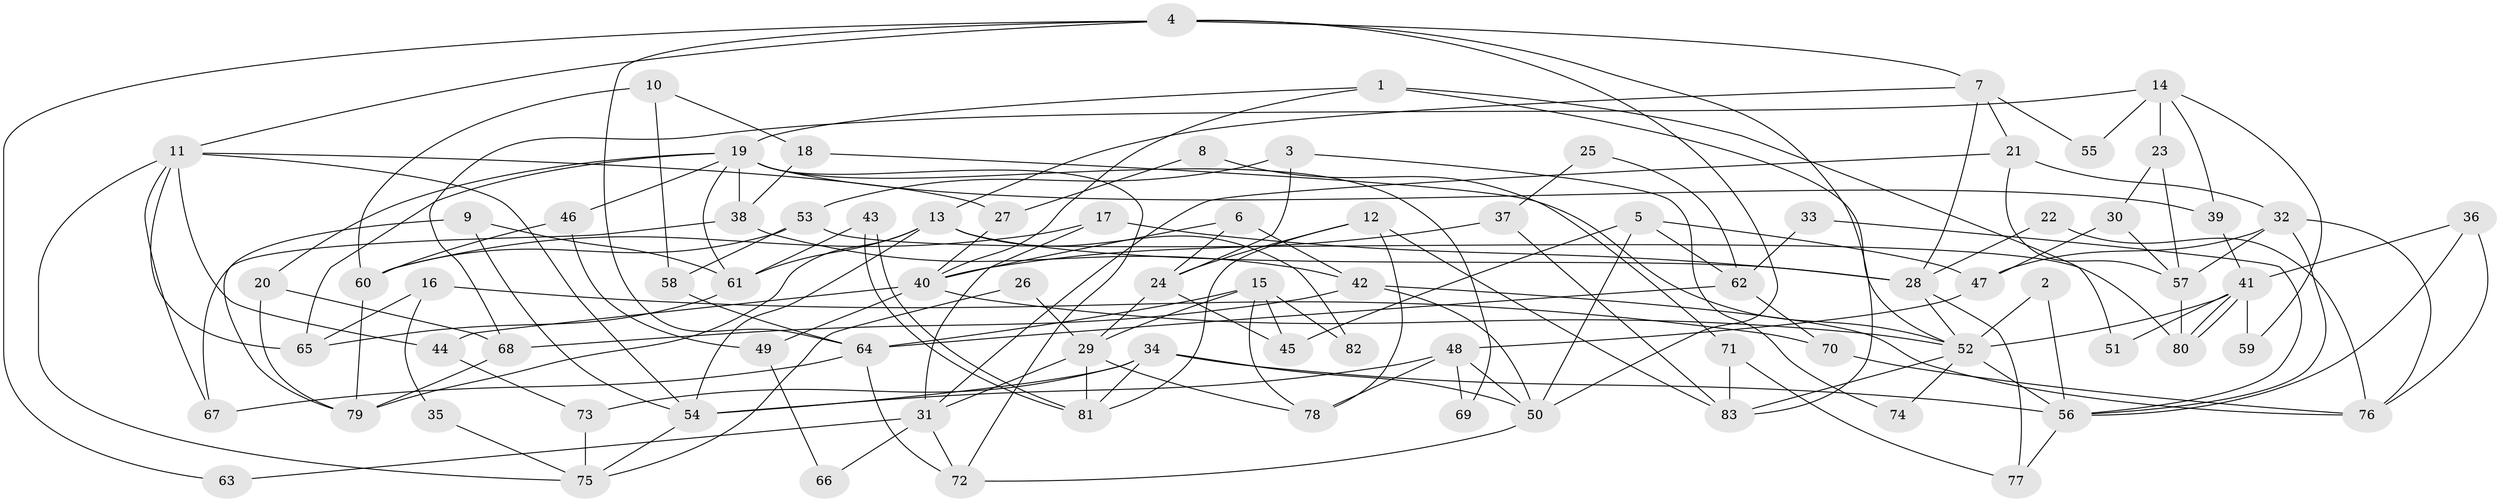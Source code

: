 // Generated by graph-tools (version 1.1) at 2025/02/03/09/25 03:02:01]
// undirected, 83 vertices, 166 edges
graph export_dot {
graph [start="1"]
  node [color=gray90,style=filled];
  1;
  2;
  3;
  4;
  5;
  6;
  7;
  8;
  9;
  10;
  11;
  12;
  13;
  14;
  15;
  16;
  17;
  18;
  19;
  20;
  21;
  22;
  23;
  24;
  25;
  26;
  27;
  28;
  29;
  30;
  31;
  32;
  33;
  34;
  35;
  36;
  37;
  38;
  39;
  40;
  41;
  42;
  43;
  44;
  45;
  46;
  47;
  48;
  49;
  50;
  51;
  52;
  53;
  54;
  55;
  56;
  57;
  58;
  59;
  60;
  61;
  62;
  63;
  64;
  65;
  66;
  67;
  68;
  69;
  70;
  71;
  72;
  73;
  74;
  75;
  76;
  77;
  78;
  79;
  80;
  81;
  82;
  83;
  1 -- 40;
  1 -- 52;
  1 -- 19;
  1 -- 51;
  2 -- 56;
  2 -- 52;
  3 -- 53;
  3 -- 24;
  3 -- 74;
  4 -- 83;
  4 -- 11;
  4 -- 7;
  4 -- 50;
  4 -- 63;
  4 -- 64;
  5 -- 47;
  5 -- 50;
  5 -- 45;
  5 -- 62;
  6 -- 24;
  6 -- 42;
  6 -- 40;
  7 -- 28;
  7 -- 13;
  7 -- 21;
  7 -- 55;
  8 -- 27;
  8 -- 71;
  9 -- 79;
  9 -- 54;
  9 -- 61;
  10 -- 58;
  10 -- 60;
  10 -- 18;
  11 -- 67;
  11 -- 65;
  11 -- 27;
  11 -- 44;
  11 -- 54;
  11 -- 75;
  12 -- 24;
  12 -- 81;
  12 -- 78;
  12 -- 83;
  13 -- 61;
  13 -- 28;
  13 -- 54;
  13 -- 79;
  13 -- 82;
  14 -- 39;
  14 -- 68;
  14 -- 23;
  14 -- 55;
  14 -- 59;
  15 -- 64;
  15 -- 78;
  15 -- 29;
  15 -- 45;
  15 -- 82;
  16 -- 70;
  16 -- 65;
  16 -- 35;
  17 -- 28;
  17 -- 31;
  17 -- 60;
  18 -- 38;
  18 -- 52;
  19 -- 72;
  19 -- 20;
  19 -- 38;
  19 -- 39;
  19 -- 46;
  19 -- 61;
  19 -- 65;
  19 -- 69;
  20 -- 79;
  20 -- 68;
  21 -- 32;
  21 -- 31;
  21 -- 57;
  22 -- 28;
  22 -- 76;
  23 -- 57;
  23 -- 30;
  24 -- 45;
  24 -- 29;
  25 -- 37;
  25 -- 62;
  26 -- 29;
  26 -- 75;
  27 -- 40;
  28 -- 52;
  28 -- 77;
  29 -- 78;
  29 -- 31;
  29 -- 81;
  30 -- 47;
  30 -- 57;
  31 -- 63;
  31 -- 66;
  31 -- 72;
  32 -- 57;
  32 -- 56;
  32 -- 47;
  32 -- 76;
  33 -- 62;
  33 -- 56;
  34 -- 54;
  34 -- 81;
  34 -- 50;
  34 -- 56;
  34 -- 73;
  35 -- 75;
  36 -- 56;
  36 -- 41;
  36 -- 76;
  37 -- 40;
  37 -- 83;
  38 -- 42;
  38 -- 67;
  39 -- 41;
  40 -- 44;
  40 -- 49;
  40 -- 52;
  41 -- 80;
  41 -- 80;
  41 -- 52;
  41 -- 51;
  41 -- 59;
  42 -- 76;
  42 -- 50;
  42 -- 68;
  43 -- 61;
  43 -- 81;
  43 -- 81;
  44 -- 73;
  46 -- 60;
  46 -- 49;
  47 -- 48;
  48 -- 50;
  48 -- 54;
  48 -- 69;
  48 -- 78;
  49 -- 66;
  50 -- 72;
  52 -- 56;
  52 -- 74;
  52 -- 83;
  53 -- 80;
  53 -- 60;
  53 -- 58;
  54 -- 75;
  56 -- 77;
  57 -- 80;
  58 -- 64;
  60 -- 79;
  61 -- 65;
  62 -- 64;
  62 -- 70;
  64 -- 72;
  64 -- 67;
  68 -- 79;
  70 -- 76;
  71 -- 77;
  71 -- 83;
  73 -- 75;
}
